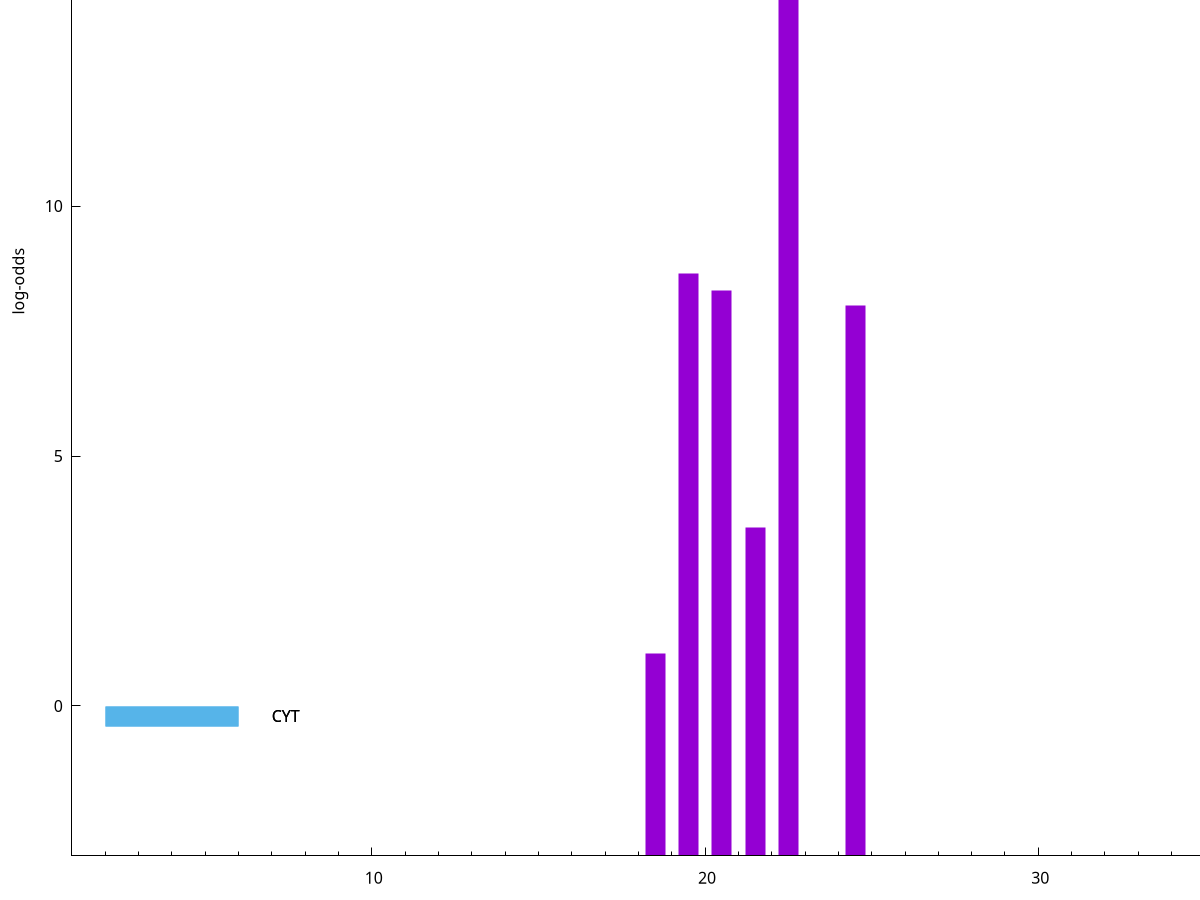 set title "LipoP predictions for SRR4065641.gff"
set size 2., 1.4
set xrange [1:70] 
set mxtics 10
set yrange [-3:20]
set y2range [0:23]
set ylabel "log-odds"
set term postscript eps color solid "Helvetica" 30
set output "SRR4065641.gff25.eps"
set arrow from 2,14.4884 to 6,14.4884 nohead lt 1 lw 20
set label "SpI" at 7,14.4884
set arrow from 2,-0.200913 to 6,-0.200913 nohead lt 3 lw 20
set label "CYT" at 7,-0.200913
set arrow from 2,-0.200913 to 6,-0.200913 nohead lt 3 lw 20
set label "CYT" at 7,-0.200913
set arrow from 2,14.4884 to 6,14.4884 nohead lt 1 lw 20
set label "SpI" at 7,14.4884
# NOTE: The scores below are the log-odds scores with the threshold
# NOTE: subtracted (a hack to make gnuplot make the histogram all
# NOTE: look nice).
plot "-" axes x1y2 title "" with impulses lt 1 lw 20
22.500000 17.425100
19.500000 11.644320
20.500000 11.301970
24.500000 11.003470
21.500000 6.561040
18.500000 4.049650
e
exit
